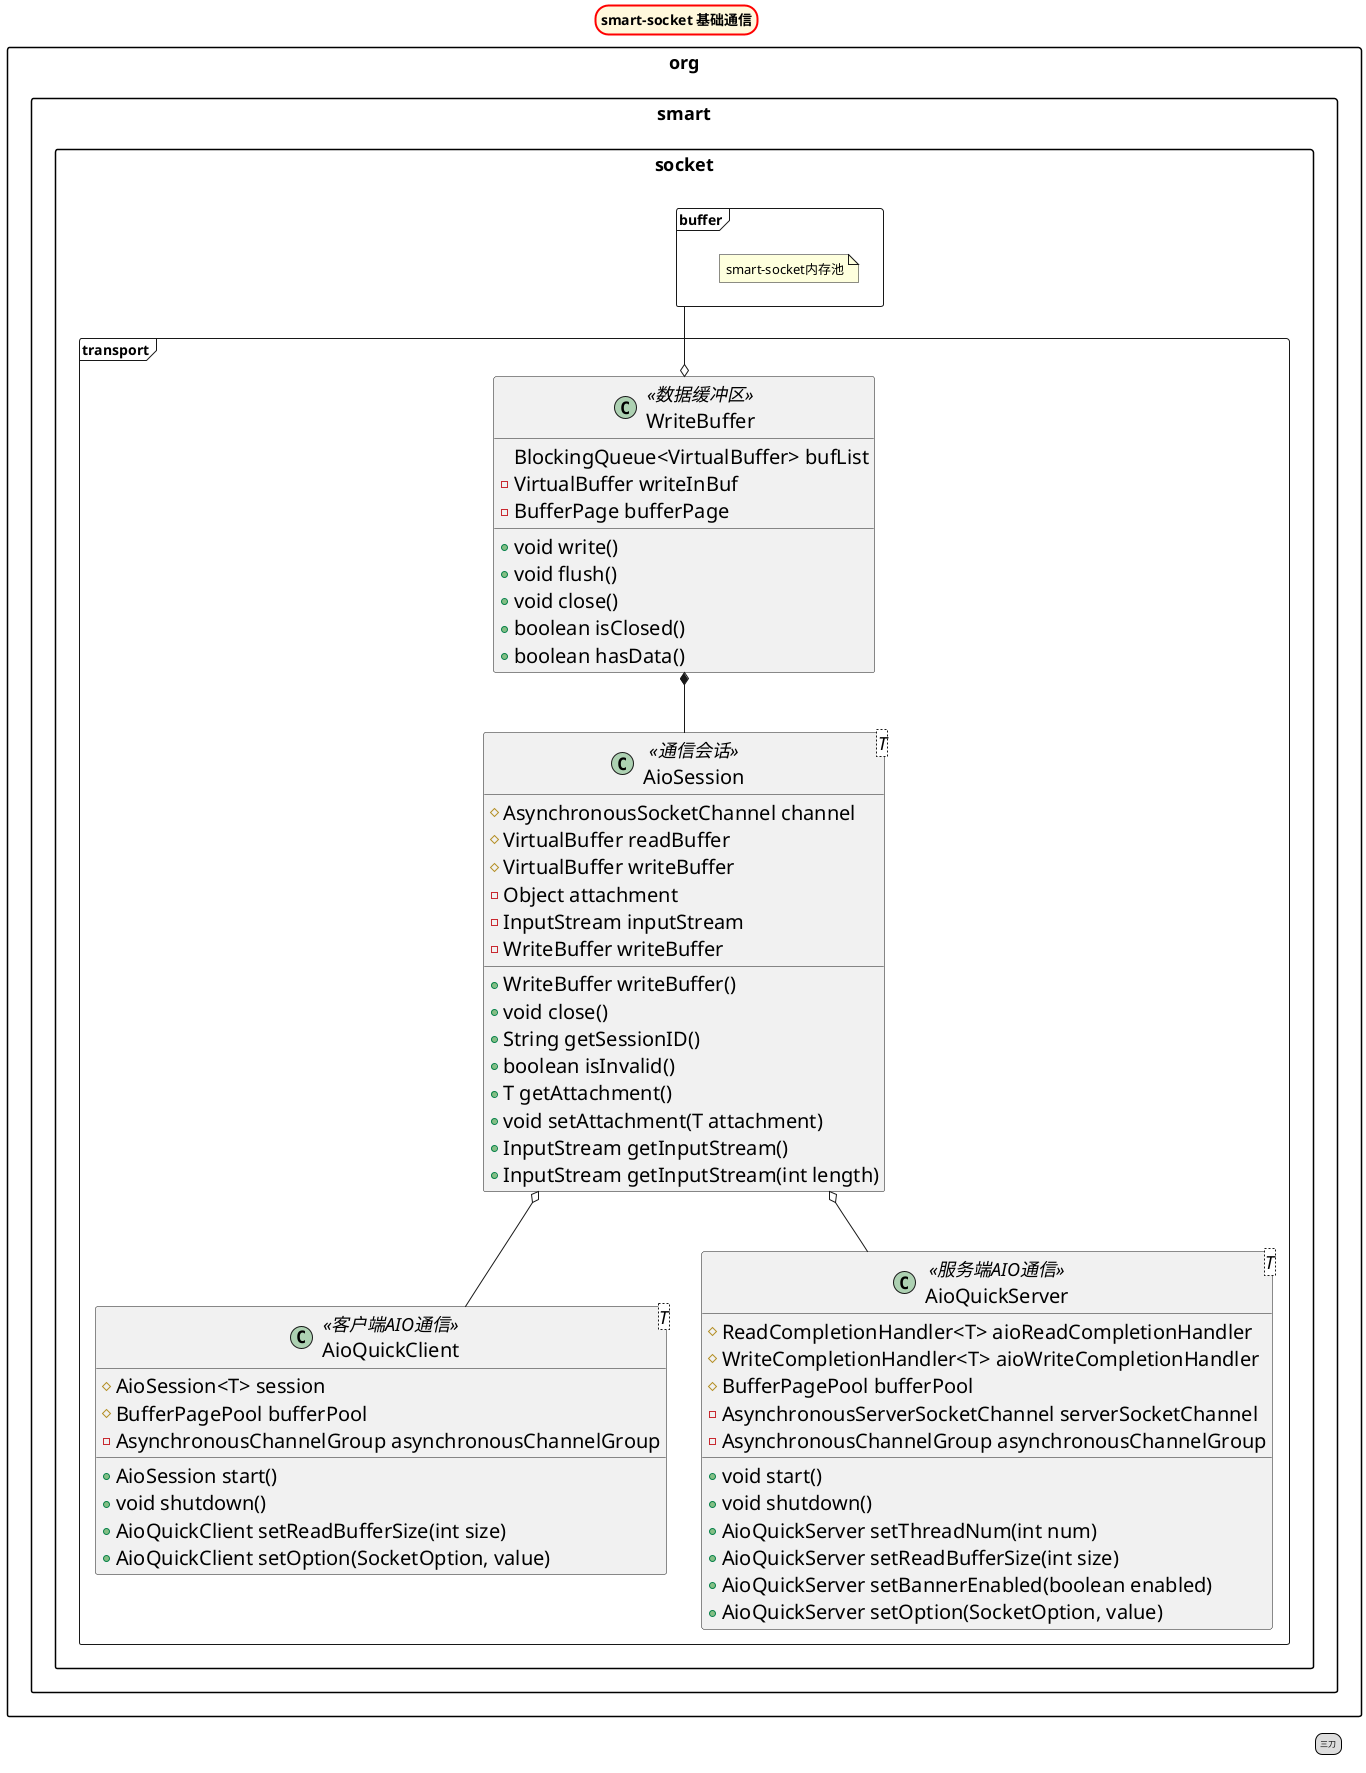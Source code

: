 @startuml

skinparam packageStyle rectangle
skinparam ClassFontSize 20
skinparam ClassAttributeFontSize 20
skinparam ClassStereotypeFontSize 18
skinparam titleBorderRoundCorner 26
skinparam PackageFontSize 18
skinparam titleBorderThickness 2
skinparam titleBorderColor red
skinparam titleBackgroundColor Cornsilk
skinparam LegendFontSize 8
title smart-socket 基础通信

package org.smart.socket.transport <<Frame>> {

class AioQuickClient<T> <<客户端AIO通信>>{
#AioSession<T> session
#BufferPagePool bufferPool
-AsynchronousChannelGroup asynchronousChannelGroup
+ AioSession start()
+ void shutdown()
+ AioQuickClient setReadBufferSize(int size)
+ AioQuickClient setOption(SocketOption, value)
}

class AioQuickServer<T> <<服务端AIO通信>>{
#ReadCompletionHandler<T> aioReadCompletionHandler
#WriteCompletionHandler<T> aioWriteCompletionHandler
#BufferPagePool bufferPool
-AsynchronousServerSocketChannel serverSocketChannel
-AsynchronousChannelGroup asynchronousChannelGroup
+void start()
+void shutdown()
+AioQuickServer setThreadNum(int num)
+AioQuickServer setReadBufferSize(int size)
+AioQuickServer setBannerEnabled(boolean enabled)
+AioQuickServer setOption(SocketOption, value)
}

class AioSession<T> <<通信会话>>{
#AsynchronousSocketChannel channel
#VirtualBuffer readBuffer
#VirtualBuffer writeBuffer
- Object attachment
-InputStream inputStream
-WriteBuffer writeBuffer
+WriteBuffer writeBuffer()
+void close()
+String getSessionID()
+boolean isInvalid()
+T getAttachment()
+void setAttachment(T attachment)
+InputStream getInputStream()
+InputStream getInputStream(int length)
}

class WriteBuffer <<数据缓冲区>> {
BlockingQueue<VirtualBuffer> bufList
- VirtualBuffer writeInBuf
-BufferPage bufferPage
+void write()
+void flush()
+void close()
+boolean isClosed()
+boolean hasData()
}


AioSession o-- AioQuickClient
AioSession o-- AioQuickServer
WriteBuffer *-down- AioSession
}

package org.smart.socket.buffer <<Frame>> {
note "smart-socket内存池" as N
}


WriteBuffer o-up- org.smart.socket.buffer

legend right
  三刀
endlegend

@enduml